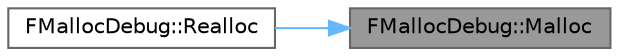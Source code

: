 digraph "FMallocDebug::Malloc"
{
 // INTERACTIVE_SVG=YES
 // LATEX_PDF_SIZE
  bgcolor="transparent";
  edge [fontname=Helvetica,fontsize=10,labelfontname=Helvetica,labelfontsize=10];
  node [fontname=Helvetica,fontsize=10,shape=box,height=0.2,width=0.4];
  rankdir="RL";
  Node1 [id="Node000001",label="FMallocDebug::Malloc",height=0.2,width=0.4,color="gray40", fillcolor="grey60", style="filled", fontcolor="black",tooltip="Malloc."];
  Node1 -> Node2 [id="edge1_Node000001_Node000002",dir="back",color="steelblue1",style="solid",tooltip=" "];
  Node2 [id="Node000002",label="FMallocDebug::Realloc",height=0.2,width=0.4,color="grey40", fillcolor="white", style="filled",URL="$d2/dd4/classFMallocDebug.html#a70783da84c4f667b981d4f681e0a0f6d",tooltip="Realloc."];
}
